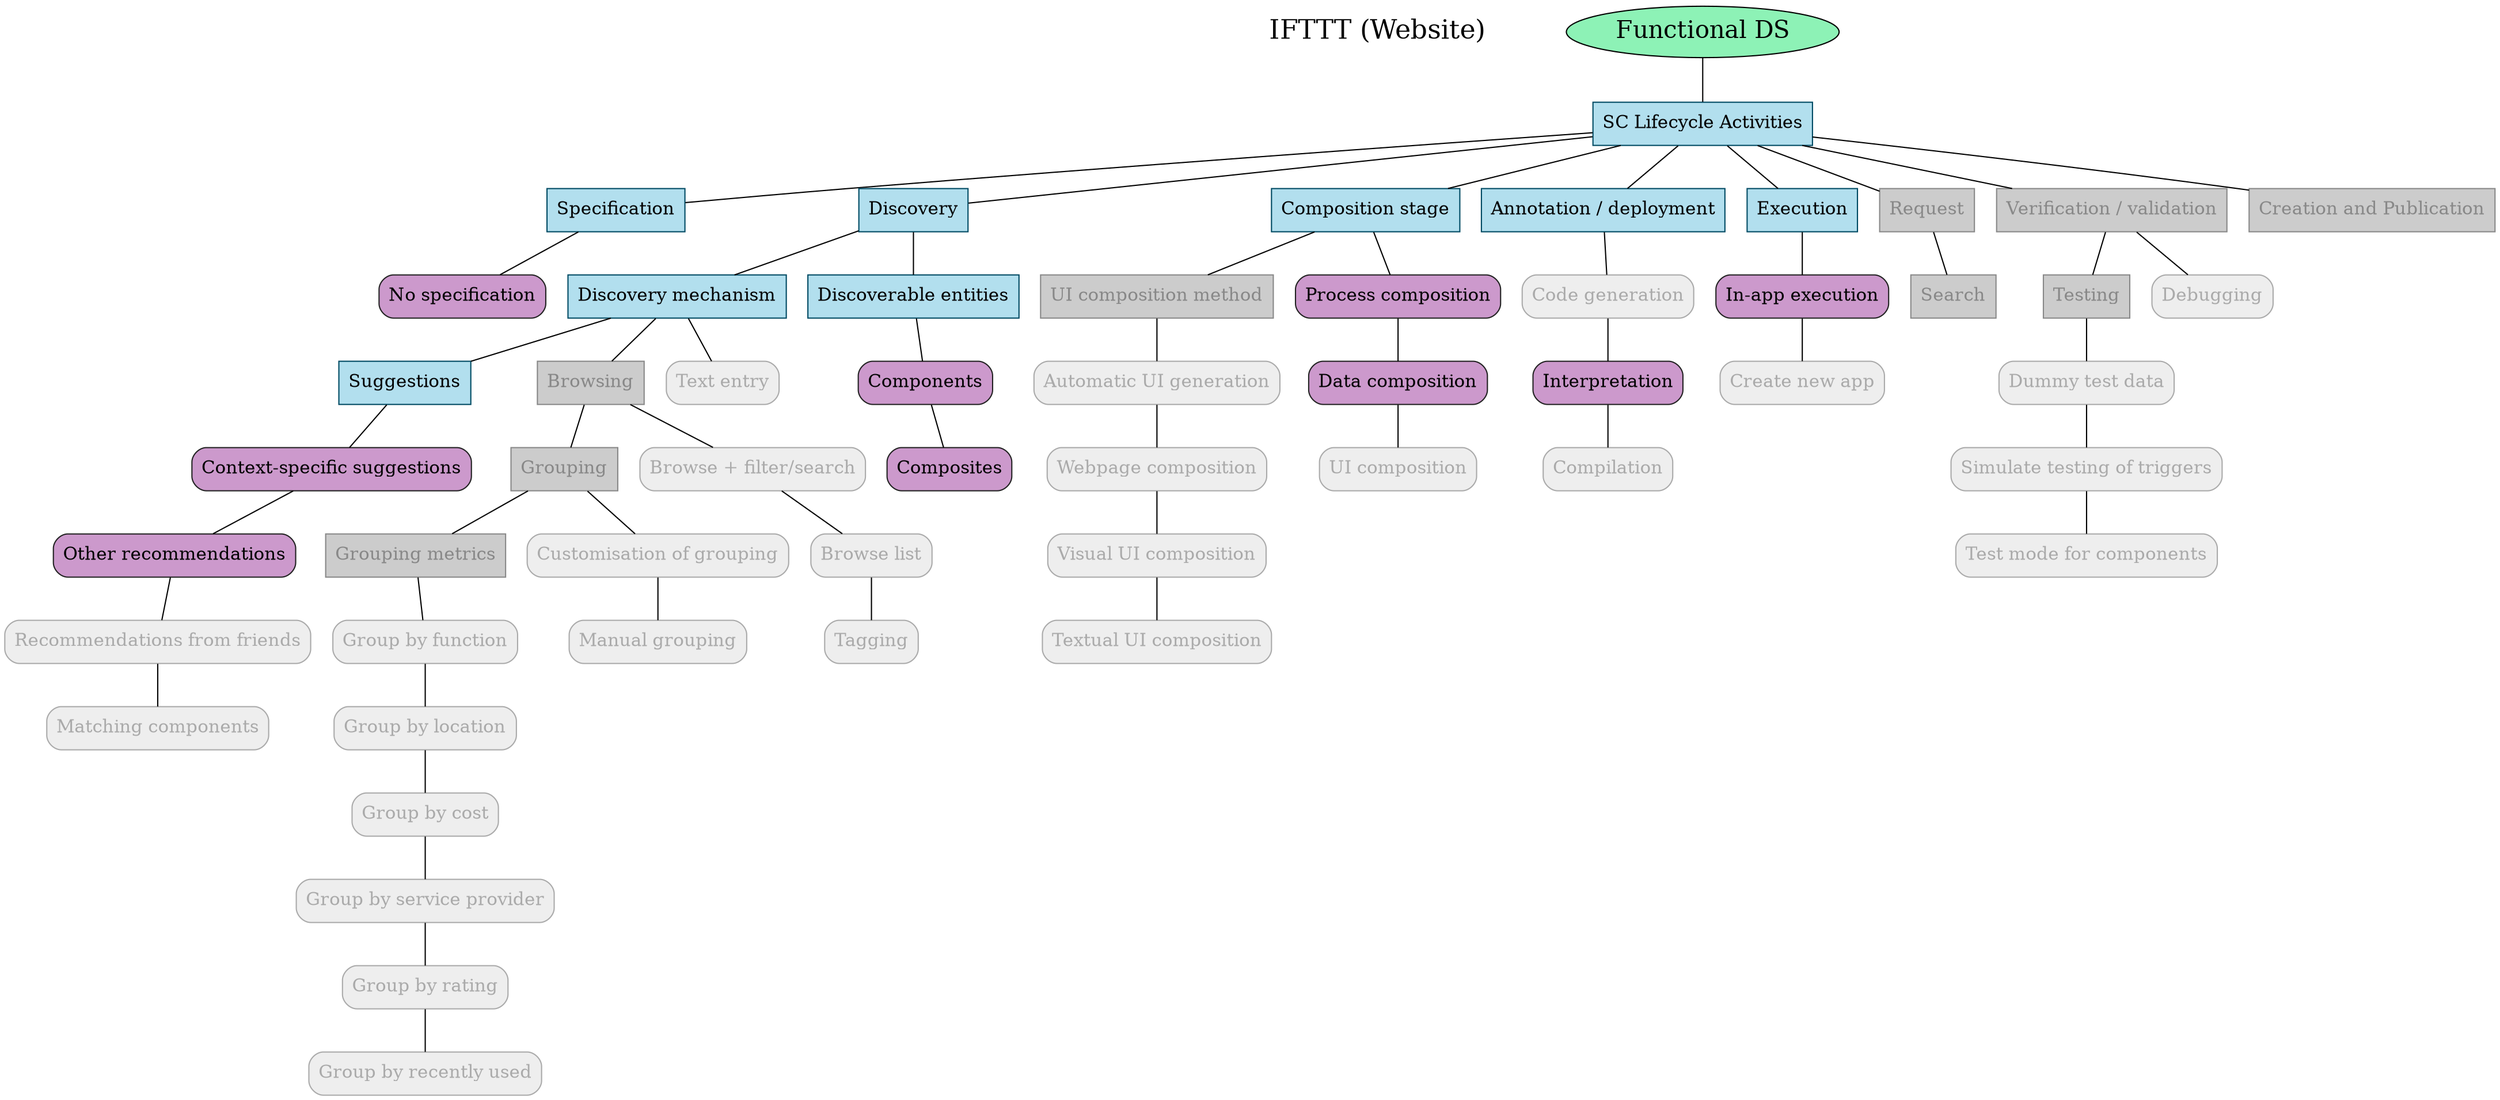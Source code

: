 digraph output {node [color="#FFFFFF",fillcolor="#FFFFFF",style=filled, fontcolor="#000000" fontsize="22"];
"IFTTT (Website)"

node [color="047b35",fillcolor="#8df2b6",style=filled fontsize="20"];
"Functional DS"

node[shape=box,color="#004a63",fillcolor=lightblue2,style=filled fontsize="15"];
"SC Lifecycle Activities","Specification","Discovery","Discovery mechanism","Suggestions","Discoverable entities","Composition stage","Annotation / deployment","Execution"

node [color="#888888", style="filled", shape=rect, fontcolor="#888888", fillcolor="#CCCCCC"];
"Request","Search","Browsing","Grouping","Grouping metrics","UI composition method","Verification / validation","Testing","Creation and Publication"

node [color="#222222", style="rounded,filled", shape=rect, fontcolor="#000000", fillcolor="#CC99CC"];
"No specification","Context-specific suggestions","Other recommendations","Components","Composites","Process composition","Data composition","Interpretation","In-app execution"

node [color="#AAAAAA", style="rounded,filled", shape=rect, fontcolor="#AAAAAA", fillcolor="#EEEEEE"];
"Group by function","Group by location","Group by cost","Group by service provider","Group by rating","Group by recently used","Customisation of grouping","Manual grouping","Browse + filter/search","Browse list","Tagging","Recommendations from friends","Matching components","Text entry","Automatic UI generation","Webpage composition","Visual UI composition","Textual UI composition","UI composition","Dummy test data","Simulate testing of triggers","Test mode for components","Debugging","Code generation","Compilation","Create new app"


"Functional DS"->"SC Lifecycle Activities" [arrowhead=none]
"SC Lifecycle Activities"->"Specification","Request","Discovery","Composition stage","Verification / validation","Annotation / deployment","Execution","Creation and Publication" [arrowhead=none]
"Specification"->"No specification" [arrowhead=none]
"Request"->"Search" [arrowhead=none]
"Discovery"->"Discovery mechanism","Discoverable entities" [arrowhead=none]
"Discovery mechanism"->"Browsing","Suggestions" [arrowhead=none]
"Discovery mechanism"->"Text entry" [arrowhead=none]
"Browsing"->"Grouping" [arrowhead=none]
"Browsing"->"Browse + filter/search"->"Browse list"->"Tagging" [arrowhead=none]
"Grouping"->"Grouping metrics" [arrowhead=none]
"Grouping"->"Customisation of grouping"->"Manual grouping" [arrowhead=none]
"Grouping metrics"->"Group by function"->"Group by location"->"Group by cost"->"Group by service provider"->"Group by rating"->"Group by recently used" [arrowhead=none]
"Suggestions"->"Context-specific suggestions"->"Other recommendations"->"Recommendations from friends"->"Matching components" [arrowhead=none]
"Discoverable entities"->"Components"->"Composites" [arrowhead=none]
"Composition stage"->"UI composition method" [arrowhead=none]
"Composition stage"->"Process composition"->"Data composition"->"UI composition" [arrowhead=none]
"UI composition method"->"Automatic UI generation"->"Webpage composition"->"Visual UI composition"->"Textual UI composition" [arrowhead=none]
"Verification / validation"->"Testing" [arrowhead=none]
"Verification / validation"->"Debugging" [arrowhead=none]
"Testing"->"Dummy test data"->"Simulate testing of triggers"->"Test mode for components" [arrowhead=none]
"Annotation / deployment"->"Code generation"->"Interpretation"->"Compilation" [arrowhead=none]
"Execution"->"In-app execution"->"Create new app" [arrowhead=none]
}
